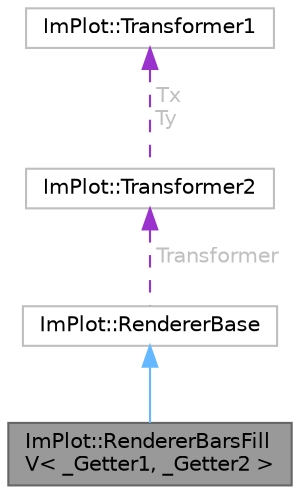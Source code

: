 digraph "ImPlot::RendererBarsFillV&lt; _Getter1, _Getter2 &gt;"
{
 // LATEX_PDF_SIZE
  bgcolor="transparent";
  edge [fontname=Helvetica,fontsize=10,labelfontname=Helvetica,labelfontsize=10];
  node [fontname=Helvetica,fontsize=10,shape=box,height=0.2,width=0.4];
  Node1 [id="Node000001",label="ImPlot::RendererBarsFill\lV\< _Getter1, _Getter2 \>",height=0.2,width=0.4,color="gray40", fillcolor="grey60", style="filled", fontcolor="black",tooltip=" "];
  Node2 -> Node1 [id="edge1_Node000001_Node000002",dir="back",color="steelblue1",style="solid",tooltip=" "];
  Node2 [id="Node000002",label="ImPlot::RendererBase",height=0.2,width=0.4,color="grey75", fillcolor="white", style="filled",URL="$structImPlot_1_1RendererBase.html",tooltip=" "];
  Node3 -> Node2 [id="edge2_Node000002_Node000003",dir="back",color="darkorchid3",style="dashed",tooltip=" ",label=" Transformer",fontcolor="grey" ];
  Node3 [id="Node000003",label="ImPlot::Transformer2",height=0.2,width=0.4,color="grey75", fillcolor="white", style="filled",URL="$structImPlot_1_1Transformer2.html",tooltip=" "];
  Node4 -> Node3 [id="edge3_Node000003_Node000004",dir="back",color="darkorchid3",style="dashed",tooltip=" ",label=" Tx\nTy",fontcolor="grey" ];
  Node4 [id="Node000004",label="ImPlot::Transformer1",height=0.2,width=0.4,color="grey75", fillcolor="white", style="filled",URL="$structImPlot_1_1Transformer1.html",tooltip=" "];
}
